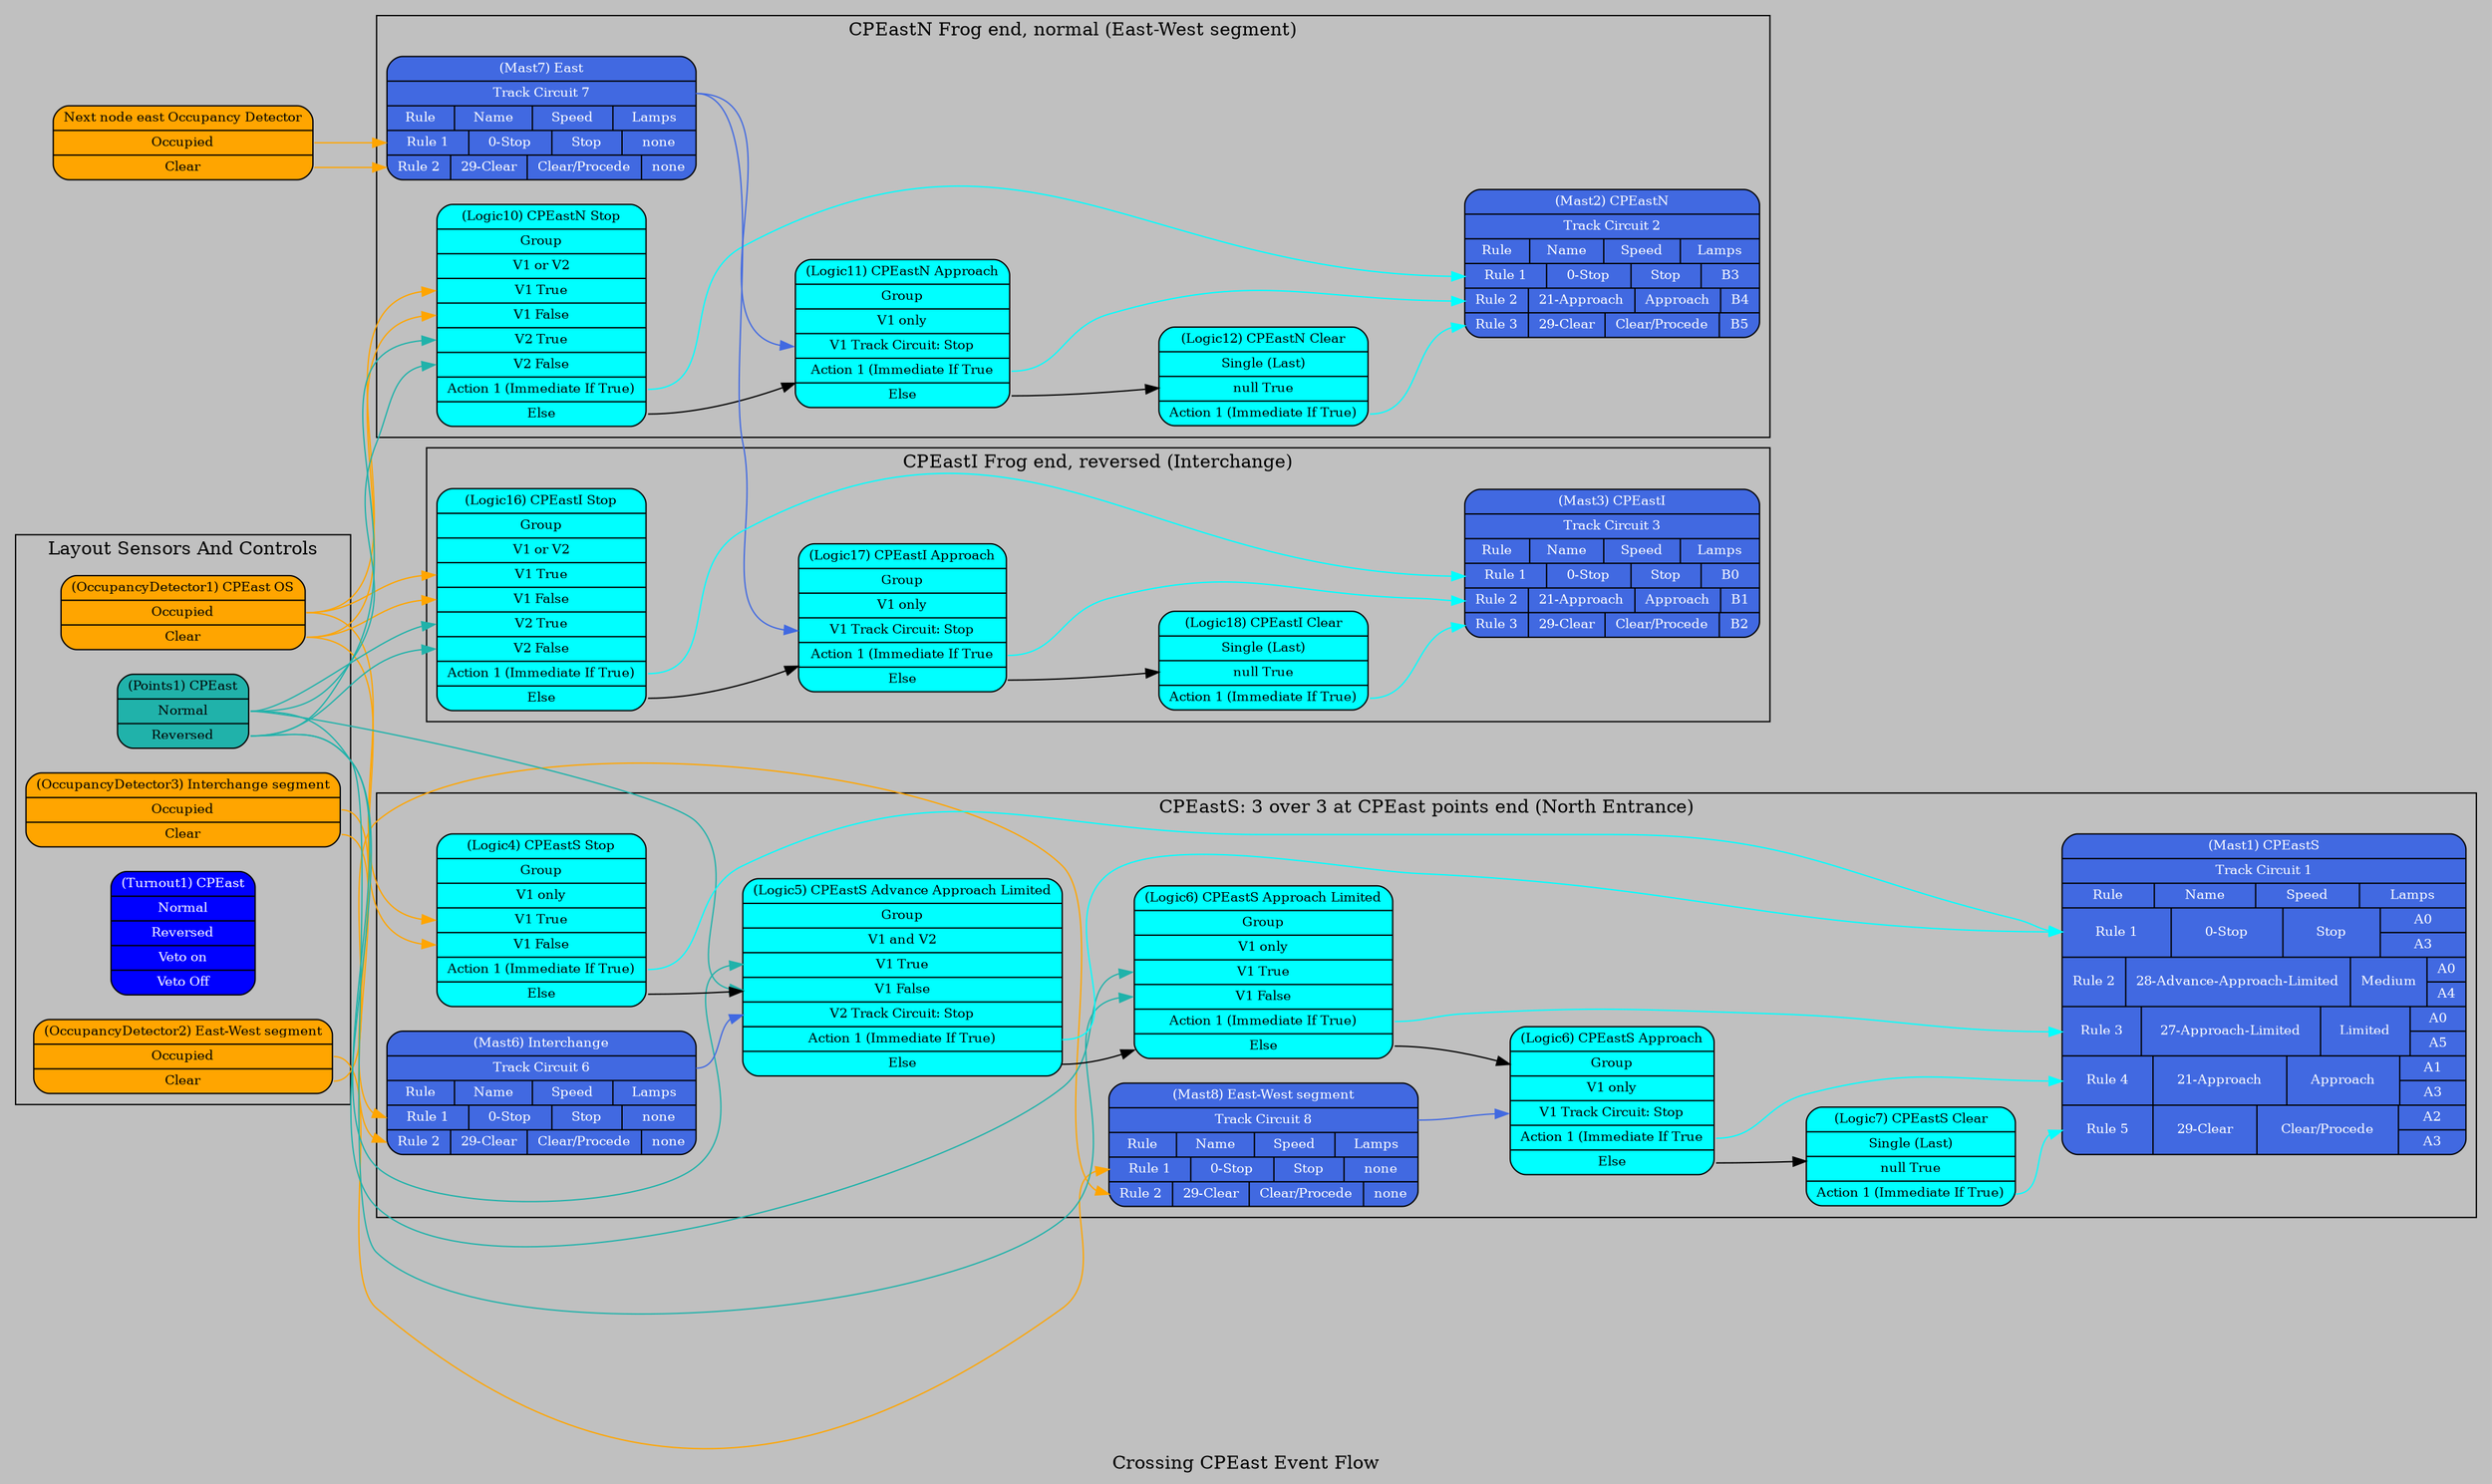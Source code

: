 digraph Crossing_CPEast {
    label="Crossing CPEast Event Flow";
    bgcolor="gray";
    rankdir=LR;
    /*nodesep=0.5;*/
    node [shape=Mrecord, style="filled"];
    subgraph clusterSensorsAndControls {
        label="Layout Sensors And Controls";
        /* Occupancy Detectors */
        OC1 [fontsize="10", fillcolor="orange", 
            label ="(OccupancyDetector1) CPEast OS|<occupied> Occupied|<clear> Clear"];
        OC2 [fontsize="10", fillcolor="orange", 
            label ="(OccupancyDetector2) East-West segment|<occupied> Occupied|<clear> Clear"];
        OC3 [fontsize="10", fillcolor="orange", 
            label ="(OccupancyDetector3) Interchange segment|<occupied> Occupied|<clear> Clear"];
        /* Turnout motors */
        Turnout1 [fontsize="10", fillcolor="blue", fontcolor="white",
            label ="(Turnout1) CPEast|<normal> Normal|<reversed> Reversed|<veto> Veto on|<enable> Veto Off"];
        /* Turnout Points */
        Points1 [fontsize="10", fillcolor="LightSeaGreen", 
            label ="(Points1) CPEast|<normal> Normal|<reversed> Reversed"];
    }
    /* Signal Masts */
    
    /* CPEastS: (Mast 1) 3 over 3 at CPEast points end (North Entrance) */
    subgraph clusterCPEastS {
        label="CPEastS: 3 over 3 at CPEast points end (North Entrance)";
        Mast1 [fontsize="10", fillcolor="RoyalBlue", fontcolor="white",
            label ="(Mast1) CPEastS|<circuit>Track Circuit 1|{Rule|Name|Speed|Lamps}|{<R1>Rule 1|0-Stop|Stop|{A0|A3}}|{<R2>Rule 2|28-Advance-Approach-Limited|Medium|{A0|A4}}|{<R3>Rule 3|27-Approach-Limited|Limited|{A0|A5}}|{<R4>Rule 4|21-Approach|Approach|{A1|A3}}|{<R5>Rule 5|29-Clear|Clear/Procede|{A2|A3}}"];
        /* CPEastS Signal Logic */
        Logic4 [fontsize="10", fillcolor="cyan",
            label ="(Logic4) CPEastS Stop|Group|V1 only|<V1True> V1 True|<V1False> V1 False|<A1> Action 1 (Immediate If True)|<else> Else"];
        OC1:occupied -> Logic4:V1True [color="orange"];
        OC1:clear    -> Logic4:V1False [color="orange"];
        Logic4:A1 -> Mast1:R1 [color="cyan"];
        Logic4:else -> Logic5;
        
        Logic5 [fontsize="10", fillcolor="cyan", 
            label ="(Logic5) CPEastS Advance Approach Limited|Group|V1 and V2|<V1True> V1 True|<V1False> V1 False|<V2Circuit> V2 Track Circuit: Stop|<A1> Action 1 (Immediate If True)|<else> Else"];
        Points1:reversed -> Logic5:V1True [color="LightSeaGreen"];
        Points1:normal   -> Logic5:V1False [color="LightSeaGreen"];
        Mast6:circuit -> Logic5:V2Circuit [color="RoyalBlue"];
        Logic5:A1 -> Mast1:R1 [color="cyan"];
        Logic5:else -> Logic6;

        Logic6 [fontsize="10", fillcolor="cyan",
            label ="(Logic6) CPEastS Approach Limited|Group|V1 only|<V1True> V1 True|<V1False> V1 False|<A1> Action 1 (Immediate If True)|<else> Else"];
        Points1:reversed -> Logic6:V1True [color="LightSeaGreen"];
        Points1:normal   -> Logic6:V1False [color="LightSeaGreen"];
        Logic6:A1 -> Mast1:R3 [color="cyan"];
        Logic6:else -> Logic7;

        Logic7 [fontsize="10", fillcolor="cyan", 
            label ="(Logic6) CPEastS Approach|Group|V1 only|<V1Circuit> V1 Track Circuit: Stop|<A1> Action 1 (Immediate If True|<else> Else"];
        Mast8:circuit -> Logic7:V1Circuit [color="RoyalBlue"];
        Logic7:A1 -> Mast1:R4 [color="cyan"];
        Logic7:else -> Logic8    

        Logic8 [fontsize="10", fillcolor="cyan", 
            label ="(Logic7) CPEastS Clear|Single (Last)|null True|<A1> Action 1 (Immediate If True)"];
        Logic8:A1 -> Mast1:R5 [color="cyan"];
    }
    
    /* CPEastN (Mast 2) Frog end, normal (East-West segment) */
    subgraph clusterCPEastN {
        label="CPEastN Frog end, normal (East-West segment)";
        Mast2 [fontsize="10", fillcolor="RoyalBlue", fontcolor="white",
            label ="(Mast2) CPEastN|<circuit>Track Circuit 2|{Rule|Name|Speed|Lamps}|{<R1>Rule 1|0-Stop|Stop|B3}|{<R2>Rule 2|21-Approach|Approach|B4}|{<R3>Rule 3|29-Clear|Clear/Procede|B5}"];
        Logic10 [fontsize="10", fillcolor="cyan",
            label ="(Logic10) CPEastN Stop|Group|V1 or V2|<V1True> V1 True|<V1False> V1 False|<V2True> V2 True|<V2False> V2 False|<A1> Action 1 (Immediate If True)|<else> Else"];
        OC1:occupied -> Logic10:V1True [color="orange"];
        OC1:clear    -> Logic10:V1False [color="orange"];
        Points1:normal -> Logic10:V2False [color="LightSeaGreen"];
        Points1:reversed -> Logic10:V2True [color="LightSeaGreen"];
        Logic10:A1 -> Mast2:R1 [color="cyan"];
        
        Logic11 [fontsize="10", fillcolor="cyan",
            label ="(Logic11) CPEastN Approach|Group|V1 only|<V1Circuit> V1 Track Circuit: Stop|<A1> Action 1 (Immediate If True|<else> Else"];
        Logic10:else -> Logic11;
        Mast7:circuit -> Logic11:V1Circuit [color="RoyalBlue"];
        Logic11:A1 -> Mast2:R2 [color="cyan"];
        
        Logic12 [fontsize="10", fillcolor="cyan",
            label ="(Logic12) CPEastN Clear|Single (Last)|null True|<A1> Action 1 (Immediate If True)"];
        Logic12:A1 -> Mast2:R3 [color="cyan"];
        Logic11:else -> Logic12;
    }
    /* CPEastI (Mast 3) Frog end, reversed (Interchange) */
    subgraph clusterCPEastI {
        label="CPEastI Frog end, reversed (Interchange)";
        Mast3 [fontsize="10", fillcolor="RoyalBlue", fontcolor="white",
            label ="(Mast3) CPEastI|<circuit>Track Circuit 3|{Rule|Name|Speed|Lamps}|{<R1>Rule 1|0-Stop|Stop|B0}|{<R2>Rule 2|21-Approach|Approach|B1}|{<R3>Rule 3|29-Clear|Clear/Procede|B2}"];
        Logic16 [fontsize="10", fillcolor="cyan",
            label ="(Logic16) CPEastI Stop|Group|V1 or V2|<V1True> V1 True|<V1False> V1 False|<V2True> V2 True|<V2False> V2 False|<A1> Action 1 (Immediate If True)|<else> Else"];
        OC1:occupied -> Logic16:V1True [color="orange"];
        OC1:clear    -> Logic16:V1False [color="orange"];
        Points1:reversed -> Logic16:V2False [color="LightSeaGreen"];
        Points1:normal -> Logic16:V2True [color="LightSeaGreen"];
        Logic16:A1 -> Mast3:R1 [color="cyan"];
        
        Logic17 [fontsize="10", fillcolor="cyan",
            label ="(Logic17) CPEastI Approach|Group|V1 only|<V1Circuit> V1 Track Circuit: Stop|<A1> Action 1 (Immediate If True|<else> Else"];
        Logic16:else -> Logic17;
        Mast7:circuit -> Logic17:V1Circuit [color="RoyalBlue"];
        Logic17:A1 -> Mast3:R2 [color="cyan"];
        
        Logic18 [fontsize="10", fillcolor="cyan",
            label ="(Logic18) CPEastI Clear|Single (Last)|null True|<A1> Action 1 (Immediate If True)"];
        Logic18:A1 -> Mast3:R3 [color="cyan"];
        Logic17:else -> Logic18;
    }
    /* Interchange Virtual Mast */
    Mast6 [fontsize="10", fillcolor="RoyalBlue", fontcolor="white", 
        label ="(Mast6) Interchange|<circuit>Track Circuit 6|{Rule|Name|Speed|Lamps}|{<R1>Rule 1|0-Stop|Stop|none}|{<R2>Rule 2|29-Clear|Clear/Procede|none}"];
    OC3:occupied -> Mast6:R1 [color="orange"];
    OC3:clear    -> Mast6:R2 [color="orange"];
    

    /* East Virtual Mast */
    Mast7 [fontsize="10", fillcolor="RoyalBlue", fontcolor="white",
        label ="(Mast7) East|<circuit>Track Circuit 7|{Rule|Name|Speed|Lamps}|{<R1>Rule 1|0-Stop|Stop|none}|{<R2>Rule 2|29-Clear|Clear/Procede|none}"];
    EastNode [fontsize="10", fillcolor="orange",
        label ="Next node east Occupancy Detector|<occupied> Occupied|<clear> Clear"];
    EastNode:occupied -> Mast7:R1 [color="orange"];
    EastNode:clear    -> Mast7:R2 [color="orange"];

    /* East-West segment Virtual Mast */    
    Mast8 [fontsize="10", fillcolor="RoyalBlue", fontcolor="white",
        label ="(Mast8) East-West segment|<circuit>Track Circuit 8|{Rule|Name|Speed|Lamps}|{<R1>Rule 1|0-Stop|Stop|none}|{<R2>Rule 2|29-Clear|Clear/Procede|none}"];
    OC2:occupied -> Mast8:R1 [color="orange"];
    OC2:clear    -> Mast8:R2 [color="orange"];

    
}

